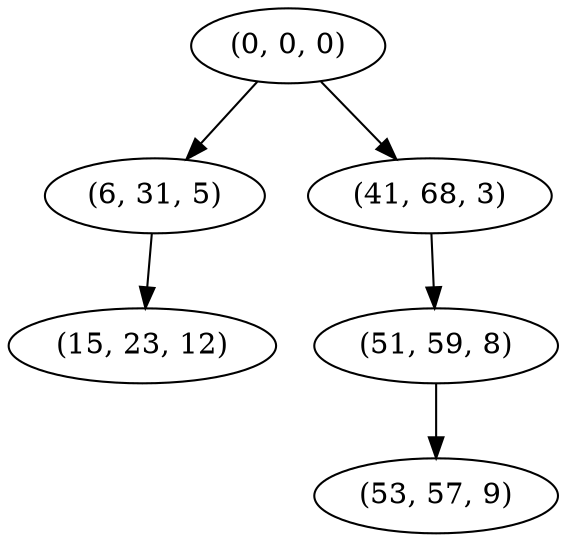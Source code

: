 digraph tree {
    "(0, 0, 0)";
    "(6, 31, 5)";
    "(15, 23, 12)";
    "(41, 68, 3)";
    "(51, 59, 8)";
    "(53, 57, 9)";
    "(0, 0, 0)" -> "(6, 31, 5)";
    "(0, 0, 0)" -> "(41, 68, 3)";
    "(6, 31, 5)" -> "(15, 23, 12)";
    "(41, 68, 3)" -> "(51, 59, 8)";
    "(51, 59, 8)" -> "(53, 57, 9)";
}
